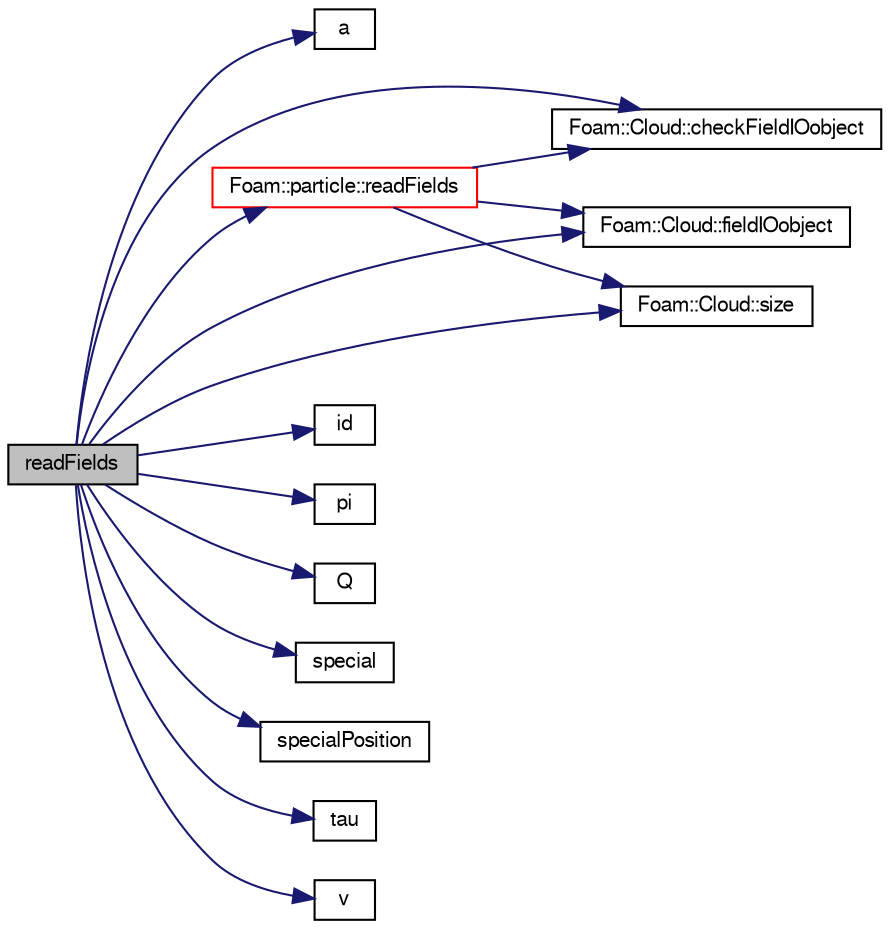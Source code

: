 digraph "readFields"
{
  bgcolor="transparent";
  edge [fontname="FreeSans",fontsize="10",labelfontname="FreeSans",labelfontsize="10"];
  node [fontname="FreeSans",fontsize="10",shape=record];
  rankdir="LR";
  Node562 [label="readFields",height=0.2,width=0.4,color="black", fillcolor="grey75", style="filled", fontcolor="black"];
  Node562 -> Node563 [color="midnightblue",fontsize="10",style="solid",fontname="FreeSans"];
  Node563 [label="a",height=0.2,width=0.4,color="black",URL="$a24390.html#a22c7c8f3f80e67d71dfe04e81f96c85e"];
  Node562 -> Node564 [color="midnightblue",fontsize="10",style="solid",fontname="FreeSans"];
  Node564 [label="Foam::Cloud::checkFieldIOobject",height=0.2,width=0.4,color="black",URL="$a23562.html#a354ac3d5592a996cb2ed69f23e874528",tooltip="Check lagrangian data field. "];
  Node562 -> Node565 [color="midnightblue",fontsize="10",style="solid",fontname="FreeSans"];
  Node565 [label="Foam::Cloud::fieldIOobject",height=0.2,width=0.4,color="black",URL="$a23562.html#a96931e0eb11f9d9cd97e964e030a2c34",tooltip="Helper to construct IOobject for field and current time. "];
  Node562 -> Node566 [color="midnightblue",fontsize="10",style="solid",fontname="FreeSans"];
  Node566 [label="id",height=0.2,width=0.4,color="black",URL="$a24390.html#afbba53238ee2e7c8f14f6aa3ea8d9be1"];
  Node562 -> Node567 [color="midnightblue",fontsize="10",style="solid",fontname="FreeSans"];
  Node567 [label="pi",height=0.2,width=0.4,color="black",URL="$a24390.html#ab032809580d3d006116612141cced682"];
  Node562 -> Node568 [color="midnightblue",fontsize="10",style="solid",fontname="FreeSans"];
  Node568 [label="Q",height=0.2,width=0.4,color="black",URL="$a24390.html#a058c298c457880917d9176d564b88c53"];
  Node562 -> Node569 [color="midnightblue",fontsize="10",style="solid",fontname="FreeSans"];
  Node569 [label="Foam::particle::readFields",height=0.2,width=0.4,color="red",URL="$a23586.html#ae1118a08fed2fe58c47d9142f0f131af",tooltip="Read the fields associated with the owner cloud. "];
  Node569 -> Node570 [color="midnightblue",fontsize="10",style="solid",fontname="FreeSans"];
  Node570 [label="Foam::Cloud::size",height=0.2,width=0.4,color="black",URL="$a23562.html#a9facbf0a118d395c89884e45a5ca4e4b"];
  Node569 -> Node565 [color="midnightblue",fontsize="10",style="solid",fontname="FreeSans"];
  Node569 -> Node564 [color="midnightblue",fontsize="10",style="solid",fontname="FreeSans"];
  Node562 -> Node570 [color="midnightblue",fontsize="10",style="solid",fontname="FreeSans"];
  Node562 -> Node572 [color="midnightblue",fontsize="10",style="solid",fontname="FreeSans"];
  Node572 [label="special",height=0.2,width=0.4,color="black",URL="$a24390.html#a413c7acc9b2cc0c9c0c8c22b5448f5eb"];
  Node562 -> Node573 [color="midnightblue",fontsize="10",style="solid",fontname="FreeSans"];
  Node573 [label="specialPosition",height=0.2,width=0.4,color="black",URL="$a24390.html#a2a5aa0b655f2bf7916fe965555ee432b"];
  Node562 -> Node574 [color="midnightblue",fontsize="10",style="solid",fontname="FreeSans"];
  Node574 [label="tau",height=0.2,width=0.4,color="black",URL="$a24390.html#a618f3c59470f4850b983d0be10ef7218"];
  Node562 -> Node575 [color="midnightblue",fontsize="10",style="solid",fontname="FreeSans"];
  Node575 [label="v",height=0.2,width=0.4,color="black",URL="$a24390.html#a0b28d9569e4deded6b9ae485461d0b04"];
}
